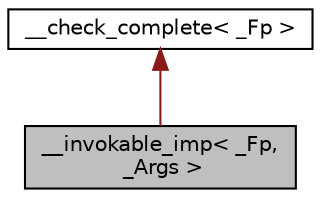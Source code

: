 digraph "__invokable_imp&lt; _Fp, _Args &gt;"
{
  edge [fontname="Helvetica",fontsize="10",labelfontname="Helvetica",labelfontsize="10"];
  node [fontname="Helvetica",fontsize="10",shape=record];
  Node1 [label="__invokable_imp\< _Fp,\l _Args \>",height=0.2,width=0.4,color="black", fillcolor="grey75", style="filled" fontcolor="black"];
  Node2 -> Node1 [dir="back",color="firebrick4",fontsize="10",style="solid",fontname="Helvetica"];
  Node2 [label="__check_complete\< _Fp \>",height=0.2,width=0.4,color="black", fillcolor="white", style="filled",URL="$struct____check__complete.xhtml"];
}
